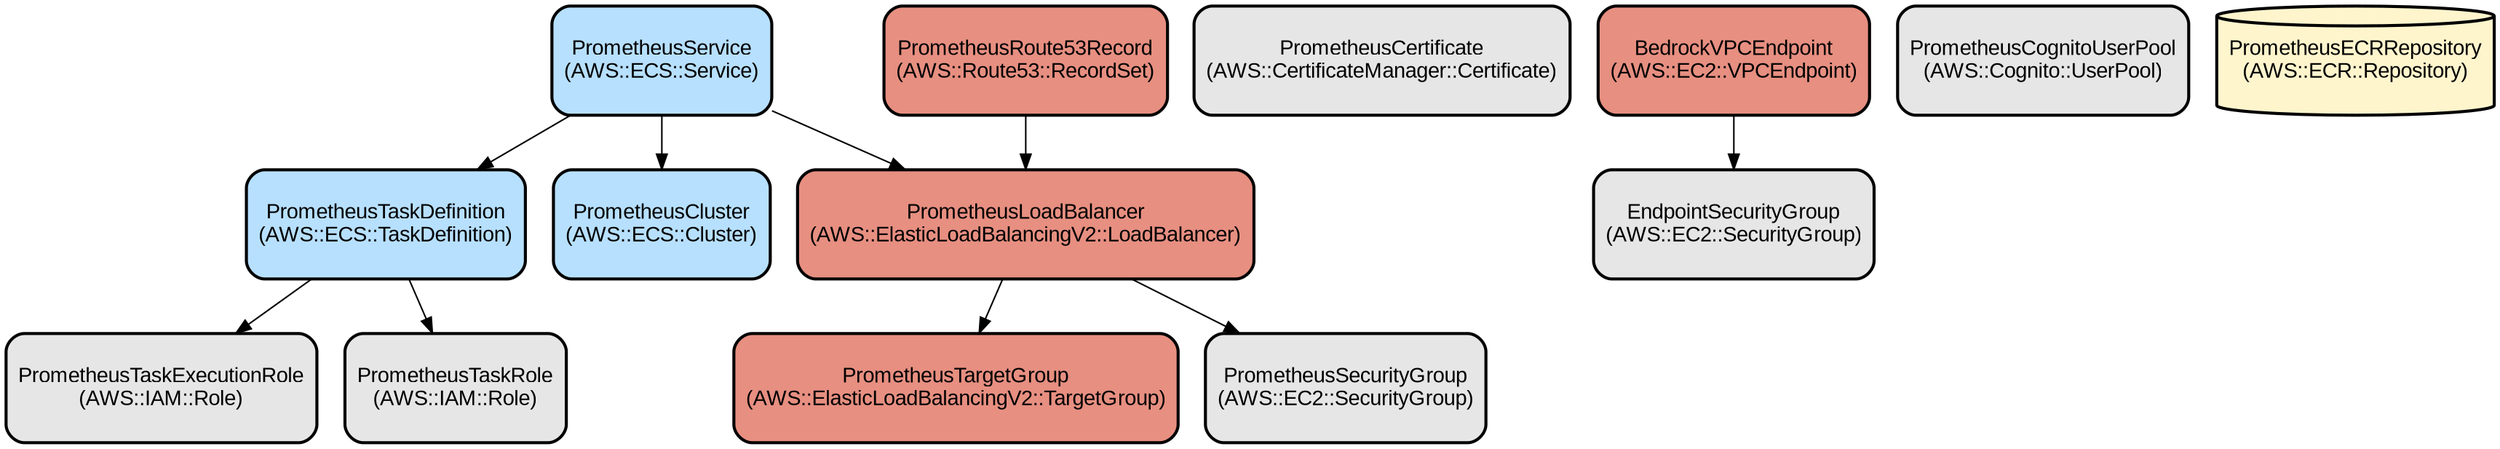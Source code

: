digraph INFRA {
  node [ color = "black", fillcolor = "#E6E6E6", height =1, style = "filled,bold,rounded", fontname = "Arial" ];
  "PrometheusService" [ label = "PrometheusService
(AWS::ECS::Service)", shape =rectangle, fillcolor = "#B7E0FF" ];
  "PrometheusTaskDefinition" [ label = "PrometheusTaskDefinition
(AWS::ECS::TaskDefinition)", shape =rectangle, fillcolor = "#B7E0FF" ];
  "PrometheusCluster" [ label = "PrometheusCluster
(AWS::ECS::Cluster)", shape =rectangle, fillcolor = "#B7E0FF" ];
  "PrometheusLoadBalancer" [ label = "PrometheusLoadBalancer
(AWS::ElasticLoadBalancingV2::LoadBalancer)", shape =rectangle, fillcolor = "#E78F81" ];
  "PrometheusTargetGroup" [ label = "PrometheusTargetGroup
(AWS::ElasticLoadBalancingV2::TargetGroup)", shape =rectangle, fillcolor = "#E78F81" ];
  "PrometheusSecurityGroup" [ label = "PrometheusSecurityGroup
(AWS::EC2::SecurityGroup)", shape =rectangle ];
  "PrometheusCertificate" [ label = "PrometheusCertificate
(AWS::CertificateManager::Certificate)", shape =rectangle ];
  "PrometheusRoute53Record" [ label = "PrometheusRoute53Record
(AWS::Route53::RecordSet)", shape =rectangle, fillcolor = "#E78F81" ];
  "PrometheusTaskExecutionRole" [ label = "PrometheusTaskExecutionRole
(AWS::IAM::Role)", shape =rectangle ];
  "PrometheusTaskRole" [ label = "PrometheusTaskRole
(AWS::IAM::Role)", shape =rectangle ];
  "BedrockVPCEndpoint" [ label = "BedrockVPCEndpoint
(AWS::EC2::VPCEndpoint)", shape =rectangle, fillcolor = "#E78F81" ];
  "EndpointSecurityGroup" [ label = "EndpointSecurityGroup
(AWS::EC2::SecurityGroup)", shape =rectangle ];
  "PrometheusCognitoUserPool" [ label = "PrometheusCognitoUserPool
(AWS::Cognito::UserPool)", shape =rectangle ];
  "PrometheusECRRepository" [ label = "PrometheusECRRepository
(AWS::ECR::Repository)", shape =cylinder, fillcolor = "#FFF5CD" ];
  "PrometheusService" -> "PrometheusTaskDefinition";
  "PrometheusService" -> "PrometheusLoadBalancer";
  "PrometheusService" -> "PrometheusCluster";
  "PrometheusTaskDefinition" -> "PrometheusTaskExecutionRole";
  "PrometheusTaskDefinition" -> "PrometheusTaskRole";
  "PrometheusLoadBalancer" -> "PrometheusTargetGroup";
  "PrometheusLoadBalancer" -> "PrometheusSecurityGroup";
  "PrometheusRoute53Record" -> "PrometheusLoadBalancer";
  "BedrockVPCEndpoint" -> "EndpointSecurityGroup";
}
